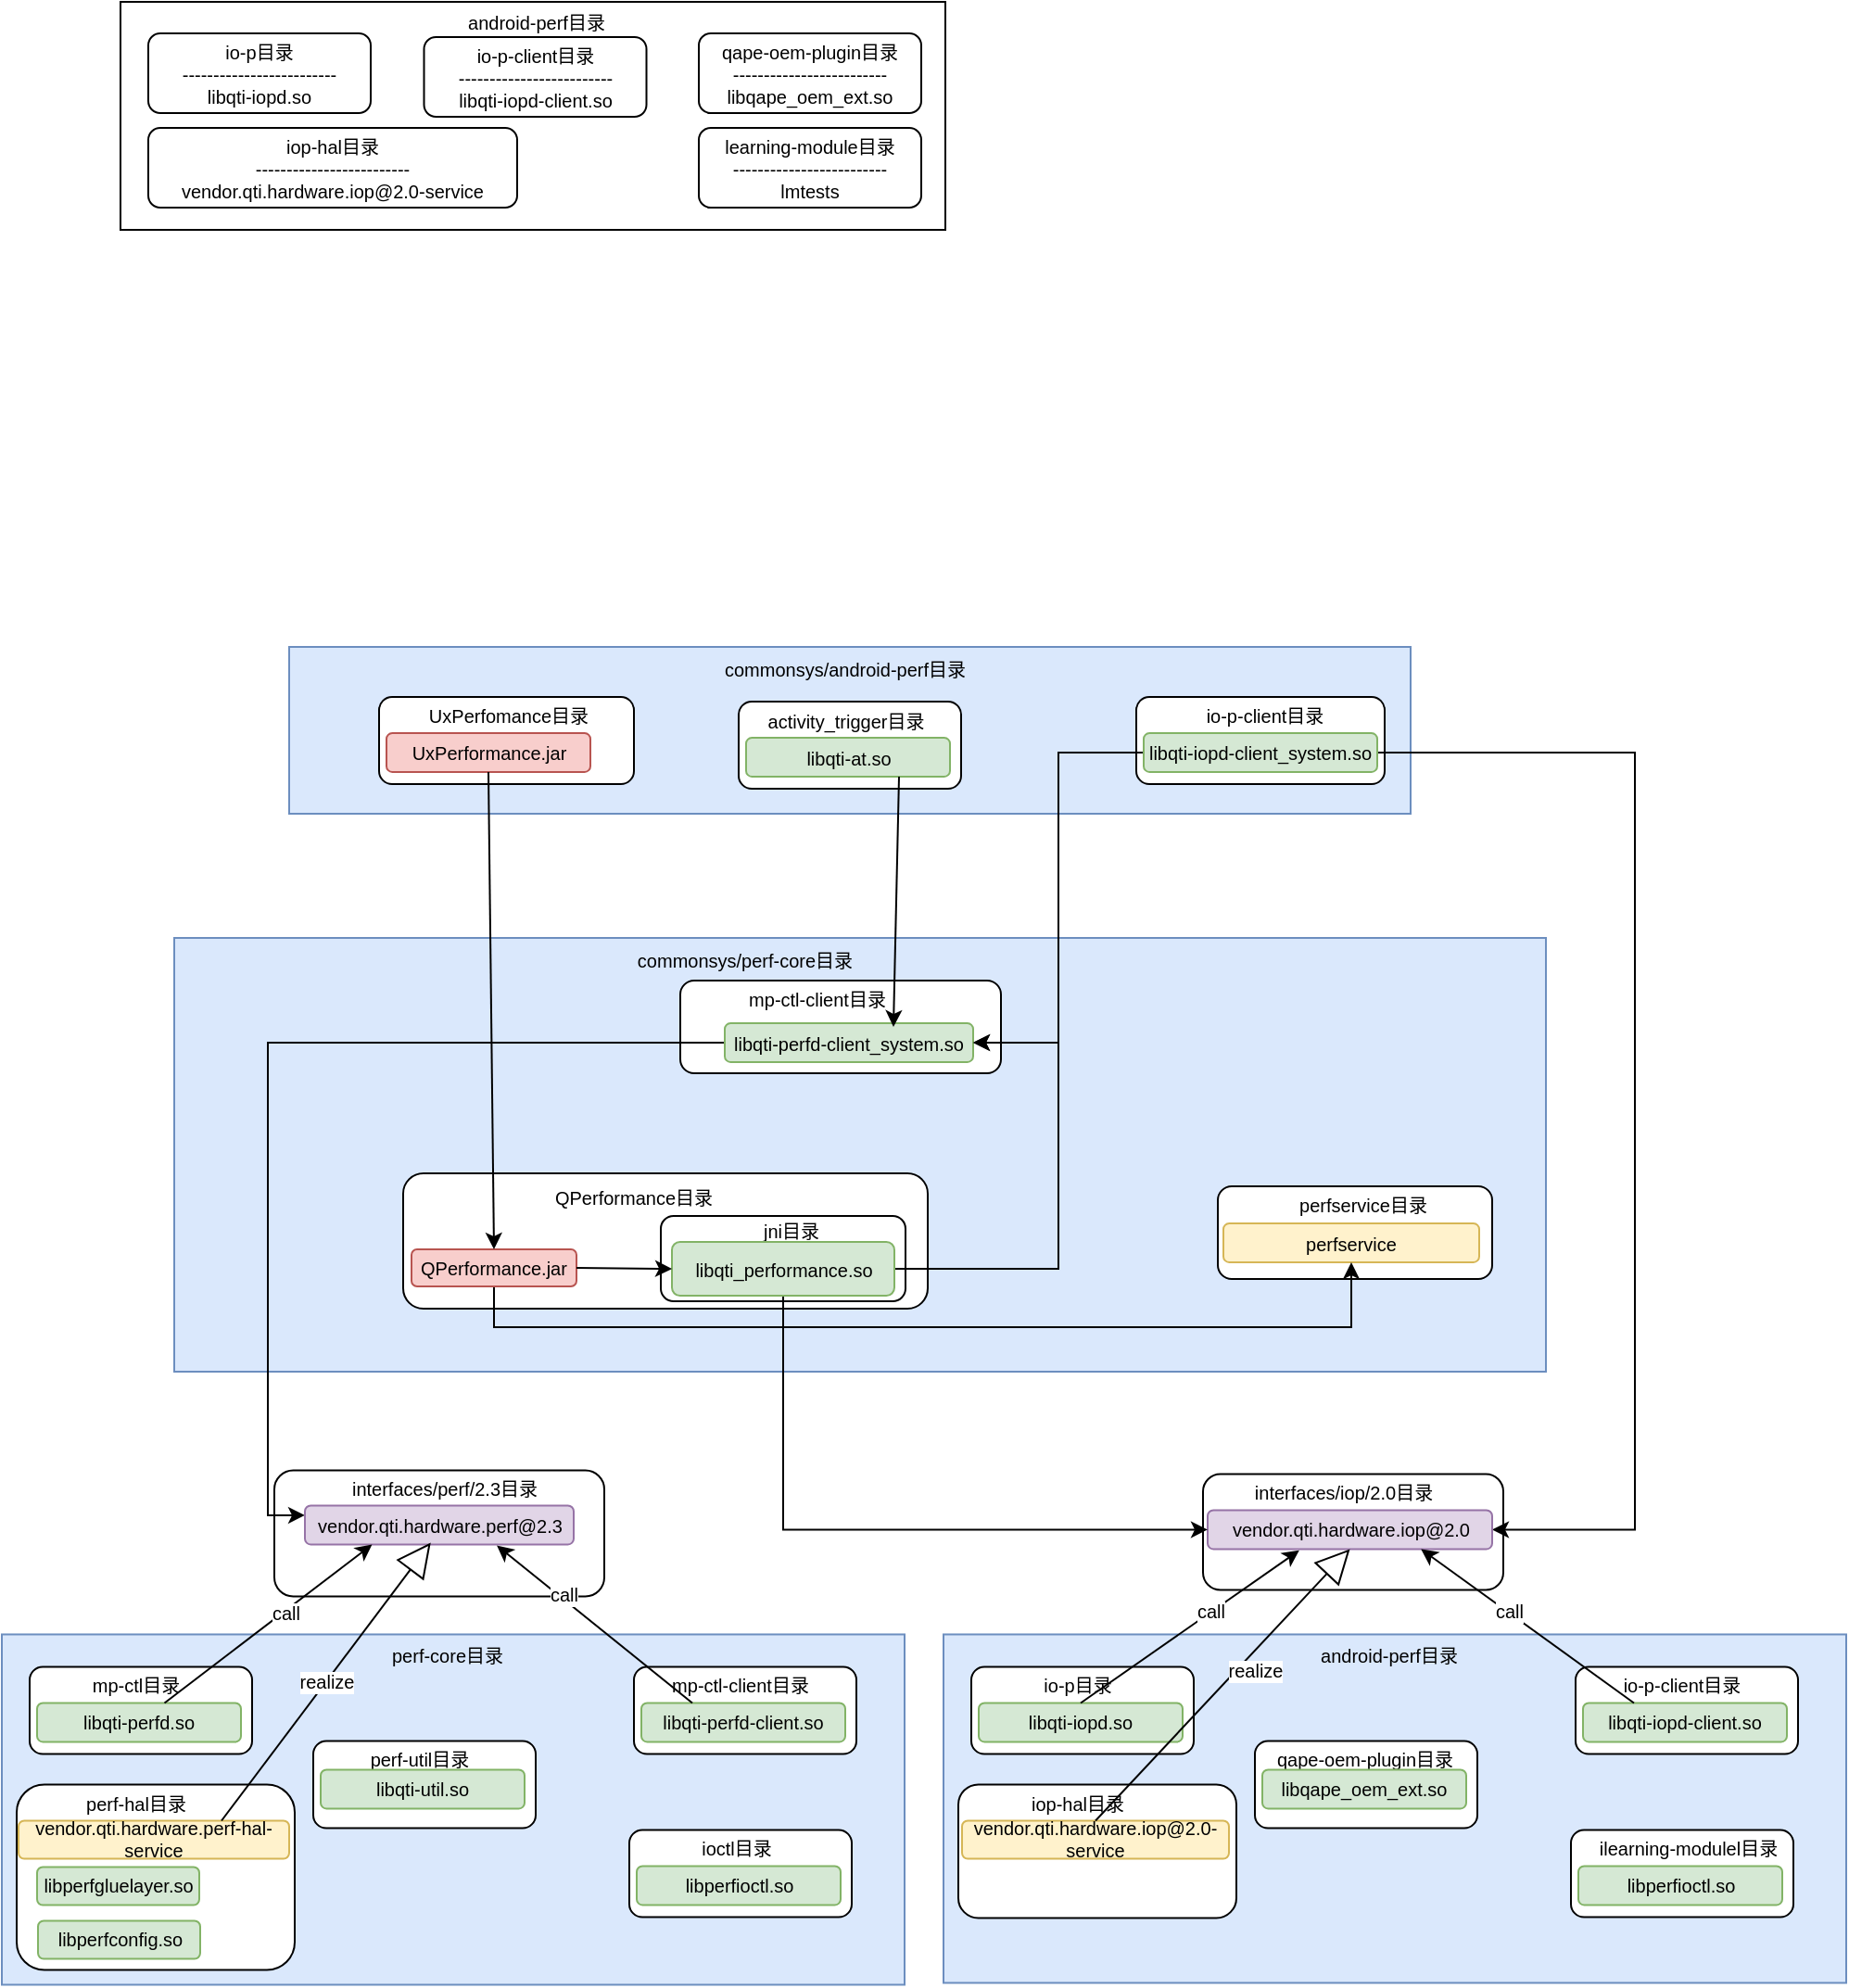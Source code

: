<mxfile version="20.8.20" type="github">
  <diagram name="第 1 页" id="LOrS9Zu_VuIdK76nyXHI">
    <mxGraphModel dx="1290" dy="1707" grid="0" gridSize="10" guides="1" tooltips="1" connect="1" arrows="1" fold="1" page="1" pageScale="1" pageWidth="827" pageHeight="1169" math="0" shadow="0">
      <root>
        <mxCell id="0" />
        <mxCell id="1" parent="0" />
        <mxCell id="BJxtmZE1OANIkkmbHClj-128" value="" style="group" parent="1" vertex="1" connectable="0">
          <mxGeometry x="51" y="-185" width="995" height="908" as="geometry" />
        </mxCell>
        <mxCell id="BJxtmZE1OANIkkmbHClj-96" value="" style="rounded=1;whiteSpace=wrap;html=1;fontSize=10;" parent="BJxtmZE1OANIkkmbHClj-128" vertex="1">
          <mxGeometry x="648" y="794.24" width="162" height="62.5" as="geometry" />
        </mxCell>
        <mxCell id="BJxtmZE1OANIkkmbHClj-71" value="" style="rounded=1;whiteSpace=wrap;html=1;fontSize=10;" parent="BJxtmZE1OANIkkmbHClj-128" vertex="1">
          <mxGeometry x="147" y="792.24" width="178" height="68" as="geometry" />
        </mxCell>
        <mxCell id="BJxtmZE1OANIkkmbHClj-29" value="" style="rounded=0;whiteSpace=wrap;html=1;fontSize=10;fillColor=#dae8fc;strokeColor=#6c8ebf;" parent="BJxtmZE1OANIkkmbHClj-128" vertex="1">
          <mxGeometry x="93" y="505" width="740" height="234" as="geometry" />
        </mxCell>
        <mxCell id="BJxtmZE1OANIkkmbHClj-27" value="" style="rounded=0;whiteSpace=wrap;html=1;fontSize=10;fillColor=#dae8fc;strokeColor=#6c8ebf;" parent="BJxtmZE1OANIkkmbHClj-128" vertex="1">
          <mxGeometry x="155" y="348" width="605" height="90" as="geometry" />
        </mxCell>
        <mxCell id="BJxtmZE1OANIkkmbHClj-19" value="" style="rounded=0;whiteSpace=wrap;html=1;fontSize=10;" parent="BJxtmZE1OANIkkmbHClj-128" vertex="1">
          <mxGeometry x="64" width="445" height="123" as="geometry" />
        </mxCell>
        <mxCell id="BJxtmZE1OANIkkmbHClj-12" value="" style="rounded=0;whiteSpace=wrap;html=1;fontSize=10;fillColor=#dae8fc;strokeColor=#6c8ebf;" parent="BJxtmZE1OANIkkmbHClj-128" vertex="1">
          <mxGeometry y="880.74" width="487" height="189" as="geometry" />
        </mxCell>
        <mxCell id="BJxtmZE1OANIkkmbHClj-13" value="perf-core目录" style="text;html=1;strokeColor=none;fillColor=none;align=center;verticalAlign=middle;whiteSpace=wrap;rounded=0;fontSize=10;" parent="BJxtmZE1OANIkkmbHClj-128" vertex="1">
          <mxGeometry x="202" y="876.74" width="77" height="30" as="geometry" />
        </mxCell>
        <mxCell id="BJxtmZE1OANIkkmbHClj-14" value="&lt;div style=&quot;font-size: 10px;&quot;&gt;io-p目录&lt;/div&gt;&lt;div style=&quot;font-size: 10px;&quot;&gt;-------------------------&lt;br style=&quot;font-size: 10px;&quot;&gt;&lt;/div&gt;libqti-iopd.so" style="rounded=1;whiteSpace=wrap;html=1;fontSize=10;" parent="BJxtmZE1OANIkkmbHClj-128" vertex="1">
          <mxGeometry x="79" y="17" width="120" height="43" as="geometry" />
        </mxCell>
        <mxCell id="BJxtmZE1OANIkkmbHClj-15" value="&lt;div style=&quot;font-size: 10px;&quot;&gt;io-p-client目录&lt;/div&gt;&lt;div style=&quot;font-size: 10px;&quot;&gt;-------------------------&lt;br style=&quot;font-size: 10px;&quot;&gt;&lt;/div&gt;libqti-iopd-client.so" style="rounded=1;whiteSpace=wrap;html=1;fontSize=10;" parent="BJxtmZE1OANIkkmbHClj-128" vertex="1">
          <mxGeometry x="227.75" y="19" width="120" height="43" as="geometry" />
        </mxCell>
        <mxCell id="BJxtmZE1OANIkkmbHClj-16" value="&lt;div style=&quot;font-size: 10px;&quot;&gt;iop-hal目录&lt;/div&gt;&lt;div style=&quot;font-size: 10px;&quot;&gt;-------------------------&lt;br style=&quot;font-size: 10px;&quot;&gt;&lt;/div&gt;vendor.qti.hardware.iop@2.0-service" style="rounded=1;whiteSpace=wrap;html=1;fontSize=10;" parent="BJxtmZE1OANIkkmbHClj-128" vertex="1">
          <mxGeometry x="79" y="68" width="199" height="43" as="geometry" />
        </mxCell>
        <mxCell id="BJxtmZE1OANIkkmbHClj-17" value="&lt;div style=&quot;font-size: 10px;&quot;&gt;learning-module目录&lt;/div&gt;&lt;div style=&quot;font-size: 10px;&quot;&gt;-------------------------&lt;br style=&quot;font-size: 10px;&quot;&gt;&lt;/div&gt;lmtests" style="rounded=1;whiteSpace=wrap;html=1;fontSize=10;" parent="BJxtmZE1OANIkkmbHClj-128" vertex="1">
          <mxGeometry x="376" y="68" width="120" height="43" as="geometry" />
        </mxCell>
        <mxCell id="BJxtmZE1OANIkkmbHClj-18" value="&lt;div style=&quot;font-size: 10px;&quot;&gt;qape-oem-plugin目录&lt;/div&gt;&lt;div style=&quot;font-size: 10px;&quot;&gt;-------------------------&lt;br style=&quot;font-size: 10px;&quot;&gt;&lt;/div&gt;libqape_oem_ext.so" style="rounded=1;whiteSpace=wrap;html=1;fontSize=10;" parent="BJxtmZE1OANIkkmbHClj-128" vertex="1">
          <mxGeometry x="376" y="17" width="120" height="43" as="geometry" />
        </mxCell>
        <mxCell id="BJxtmZE1OANIkkmbHClj-20" value="android-perf目录" style="text;html=1;strokeColor=none;fillColor=none;align=center;verticalAlign=middle;whiteSpace=wrap;rounded=0;fontSize=10;" parent="BJxtmZE1OANIkkmbHClj-128" vertex="1">
          <mxGeometry x="241.5" width="92.5" height="21" as="geometry" />
        </mxCell>
        <mxCell id="BJxtmZE1OANIkkmbHClj-23" value="" style="rounded=1;whiteSpace=wrap;html=1;fontSize=10;" parent="BJxtmZE1OANIkkmbHClj-128" vertex="1">
          <mxGeometry x="397.5" y="377.5" width="120" height="47" as="geometry" />
        </mxCell>
        <mxCell id="BJxtmZE1OANIkkmbHClj-28" value="commonsys/android-perf目录" style="text;html=1;strokeColor=none;fillColor=none;align=center;verticalAlign=middle;whiteSpace=wrap;rounded=0;fontSize=10;" parent="BJxtmZE1OANIkkmbHClj-128" vertex="1">
          <mxGeometry x="371" y="345" width="168" height="30" as="geometry" />
        </mxCell>
        <mxCell id="BJxtmZE1OANIkkmbHClj-30" value="&lt;div style=&quot;font-size: 10px;&quot;&gt;&lt;br style=&quot;font-size: 10px;&quot;&gt;&lt;/div&gt;" style="rounded=1;whiteSpace=wrap;html=1;fontSize=10;" parent="BJxtmZE1OANIkkmbHClj-128" vertex="1">
          <mxGeometry x="366" y="528" width="173" height="50" as="geometry" />
        </mxCell>
        <mxCell id="BJxtmZE1OANIkkmbHClj-31" value="" style="rounded=1;whiteSpace=wrap;html=1;fontSize=10;" parent="BJxtmZE1OANIkkmbHClj-128" vertex="1">
          <mxGeometry x="656" y="639" width="148" height="50" as="geometry" />
        </mxCell>
        <mxCell id="BJxtmZE1OANIkkmbHClj-32" value="" style="rounded=1;whiteSpace=wrap;html=1;fontSize=10;" parent="BJxtmZE1OANIkkmbHClj-128" vertex="1">
          <mxGeometry x="216.5" y="632" width="283" height="73" as="geometry" />
        </mxCell>
        <mxCell id="BJxtmZE1OANIkkmbHClj-33" value="commonsys/perf-core目录" style="text;html=1;strokeColor=none;fillColor=none;align=center;verticalAlign=middle;whiteSpace=wrap;rounded=0;fontSize=10;" parent="BJxtmZE1OANIkkmbHClj-128" vertex="1">
          <mxGeometry x="317" y="502" width="168" height="30" as="geometry" />
        </mxCell>
        <mxCell id="BJxtmZE1OANIkkmbHClj-34" value="&lt;div style=&quot;font-size: 10px;&quot;&gt;QPerformance目录&lt;/div&gt;" style="text;html=1;strokeColor=none;fillColor=none;align=center;verticalAlign=middle;whiteSpace=wrap;rounded=0;fontSize=10;" parent="BJxtmZE1OANIkkmbHClj-128" vertex="1">
          <mxGeometry x="295.5" y="629" width="90" height="32" as="geometry" />
        </mxCell>
        <mxCell id="gRm9niKjADu2uUC6J8cT-8" style="edgeStyle=orthogonalEdgeStyle;rounded=0;orthogonalLoop=1;jettySize=auto;html=1;entryX=0;entryY=0.25;entryDx=0;entryDy=0;" edge="1" parent="BJxtmZE1OANIkkmbHClj-128" source="BJxtmZE1OANIkkmbHClj-37" target="BJxtmZE1OANIkkmbHClj-73">
          <mxGeometry relative="1" as="geometry" />
        </mxCell>
        <mxCell id="BJxtmZE1OANIkkmbHClj-37" value="libqti-perfd-client_system.so" style="rounded=1;whiteSpace=wrap;html=1;fontSize=10;fillColor=#d5e8d4;strokeColor=#82b366;" parent="BJxtmZE1OANIkkmbHClj-128" vertex="1">
          <mxGeometry x="390" y="551" width="134" height="21" as="geometry" />
        </mxCell>
        <mxCell id="BJxtmZE1OANIkkmbHClj-38" value="mp-ctl-client目录" style="text;html=1;strokeColor=none;fillColor=none;align=center;verticalAlign=middle;whiteSpace=wrap;rounded=0;fontSize=10;" parent="BJxtmZE1OANIkkmbHClj-128" vertex="1">
          <mxGeometry x="399" y="523" width="82" height="30" as="geometry" />
        </mxCell>
        <mxCell id="BJxtmZE1OANIkkmbHClj-39" value="perfservice目录" style="text;html=1;strokeColor=none;fillColor=none;align=center;verticalAlign=middle;whiteSpace=wrap;rounded=0;fontSize=10;" parent="BJxtmZE1OANIkkmbHClj-128" vertex="1">
          <mxGeometry x="697" y="634" width="74.5" height="30" as="geometry" />
        </mxCell>
        <mxCell id="BJxtmZE1OANIkkmbHClj-42" value="perfservice" style="rounded=1;whiteSpace=wrap;html=1;fontSize=10;fillColor=#fff2cc;strokeColor=#d6b656;" parent="BJxtmZE1OANIkkmbHClj-128" vertex="1">
          <mxGeometry x="659" y="659" width="138" height="21" as="geometry" />
        </mxCell>
        <mxCell id="BJxtmZE1OANIkkmbHClj-127" style="edgeStyle=orthogonalEdgeStyle;rounded=0;orthogonalLoop=1;jettySize=auto;html=1;entryX=0.5;entryY=1;entryDx=0;entryDy=0;fontSize=10;exitX=0.5;exitY=1;exitDx=0;exitDy=0;" parent="BJxtmZE1OANIkkmbHClj-128" source="BJxtmZE1OANIkkmbHClj-43" target="BJxtmZE1OANIkkmbHClj-42" edge="1">
          <mxGeometry relative="1" as="geometry">
            <Array as="points">
              <mxPoint x="266" y="715" />
              <mxPoint x="728" y="715" />
            </Array>
          </mxGeometry>
        </mxCell>
        <mxCell id="BJxtmZE1OANIkkmbHClj-43" value="QPerformance.jar" style="rounded=1;whiteSpace=wrap;html=1;fontSize=10;fillColor=#f8cecc;strokeColor=#b85450;" parent="BJxtmZE1OANIkkmbHClj-128" vertex="1">
          <mxGeometry x="221" y="673" width="89" height="20" as="geometry" />
        </mxCell>
        <mxCell id="BJxtmZE1OANIkkmbHClj-45" value="&lt;div style=&quot;font-size: 10px;&quot;&gt;activity_trigger目录&lt;/div&gt;" style="text;html=1;strokeColor=none;fillColor=none;align=center;verticalAlign=middle;whiteSpace=wrap;rounded=0;fontSize=10;" parent="BJxtmZE1OANIkkmbHClj-128" vertex="1">
          <mxGeometry x="410.5" y="372.5" width="89" height="30" as="geometry" />
        </mxCell>
        <mxCell id="BJxtmZE1OANIkkmbHClj-47" value="libqti-at.so" style="rounded=1;whiteSpace=wrap;html=1;fontSize=10;fillColor=#d5e8d4;strokeColor=#82b366;" parent="BJxtmZE1OANIkkmbHClj-128" vertex="1">
          <mxGeometry x="401.5" y="397" width="110" height="21" as="geometry" />
        </mxCell>
        <mxCell id="BJxtmZE1OANIkkmbHClj-49" value="" style="rounded=1;whiteSpace=wrap;html=1;fontSize=10;" parent="BJxtmZE1OANIkkmbHClj-128" vertex="1">
          <mxGeometry x="612" y="375" width="134" height="47" as="geometry" />
        </mxCell>
        <mxCell id="BJxtmZE1OANIkkmbHClj-50" value="&lt;div style=&quot;font-size: 10px;&quot;&gt;&lt;div style=&quot;font-size: 10px;&quot;&gt;io-p-client目录&lt;/div&gt;&lt;/div&gt;" style="text;html=1;strokeColor=none;fillColor=none;align=center;verticalAlign=middle;whiteSpace=wrap;rounded=0;fontSize=10;" parent="BJxtmZE1OANIkkmbHClj-128" vertex="1">
          <mxGeometry x="637" y="370" width="89" height="30" as="geometry" />
        </mxCell>
        <mxCell id="gRm9niKjADu2uUC6J8cT-3" style="edgeStyle=orthogonalEdgeStyle;rounded=0;orthogonalLoop=1;jettySize=auto;html=1;entryX=1;entryY=0.5;entryDx=0;entryDy=0;" edge="1" parent="BJxtmZE1OANIkkmbHClj-128" source="BJxtmZE1OANIkkmbHClj-51" target="BJxtmZE1OANIkkmbHClj-98">
          <mxGeometry relative="1" as="geometry">
            <Array as="points">
              <mxPoint x="881" y="405" />
              <mxPoint x="881" y="824" />
            </Array>
          </mxGeometry>
        </mxCell>
        <mxCell id="gRm9niKjADu2uUC6J8cT-6" style="edgeStyle=orthogonalEdgeStyle;rounded=0;orthogonalLoop=1;jettySize=auto;html=1;entryX=1;entryY=0.5;entryDx=0;entryDy=0;" edge="1" parent="BJxtmZE1OANIkkmbHClj-128" source="BJxtmZE1OANIkkmbHClj-51" target="BJxtmZE1OANIkkmbHClj-37">
          <mxGeometry relative="1" as="geometry" />
        </mxCell>
        <mxCell id="BJxtmZE1OANIkkmbHClj-51" value="libqti-iopd-client_system.so" style="rounded=1;whiteSpace=wrap;html=1;fontSize=10;fillColor=#d5e8d4;strokeColor=#82b366;" parent="BJxtmZE1OANIkkmbHClj-128" vertex="1">
          <mxGeometry x="616" y="394.5" width="126" height="21" as="geometry" />
        </mxCell>
        <mxCell id="BJxtmZE1OANIkkmbHClj-52" value="" style="rounded=1;whiteSpace=wrap;html=1;fontSize=10;" parent="BJxtmZE1OANIkkmbHClj-128" vertex="1">
          <mxGeometry x="203.5" y="375" width="137.5" height="47" as="geometry" />
        </mxCell>
        <mxCell id="BJxtmZE1OANIkkmbHClj-53" value="&lt;div style=&quot;font-size: 10px;&quot;&gt;&lt;div style=&quot;font-size: 10px;&quot;&gt;UxPerfomance目录&lt;/div&gt;&lt;/div&gt;" style="text;html=1;strokeColor=none;fillColor=none;align=center;verticalAlign=middle;whiteSpace=wrap;rounded=0;fontSize=10;" parent="BJxtmZE1OANIkkmbHClj-128" vertex="1">
          <mxGeometry x="216.5" y="370" width="112.5" height="30" as="geometry" />
        </mxCell>
        <mxCell id="BJxtmZE1OANIkkmbHClj-54" value="UxPerformance.jar" style="rounded=1;whiteSpace=wrap;html=1;fontSize=10;fillColor=#f8cecc;strokeColor=#b85450;" parent="BJxtmZE1OANIkkmbHClj-128" vertex="1">
          <mxGeometry x="207.5" y="394.5" width="110" height="21" as="geometry" />
        </mxCell>
        <mxCell id="BJxtmZE1OANIkkmbHClj-55" value="" style="rounded=1;whiteSpace=wrap;html=1;fontSize=10;" parent="BJxtmZE1OANIkkmbHClj-128" vertex="1">
          <mxGeometry x="15" y="898.24" width="120" height="47" as="geometry" />
        </mxCell>
        <mxCell id="BJxtmZE1OANIkkmbHClj-56" value="&lt;div style=&quot;font-size: 10px;&quot;&gt;&lt;div style=&quot;font-size: 10px;&quot;&gt;mp-ctl目录&lt;/div&gt;&lt;/div&gt;" style="text;html=1;strokeColor=none;fillColor=none;align=center;verticalAlign=middle;whiteSpace=wrap;rounded=0;fontSize=10;" parent="BJxtmZE1OANIkkmbHClj-128" vertex="1">
          <mxGeometry x="28" y="893.24" width="89" height="30" as="geometry" />
        </mxCell>
        <mxCell id="BJxtmZE1OANIkkmbHClj-57" value="&lt;div style=&quot;font-size: 10px;&quot;&gt;libqti-perfd.so&lt;/div&gt;" style="rounded=1;whiteSpace=wrap;html=1;fontSize=10;fillColor=#d5e8d4;strokeColor=#82b366;" parent="BJxtmZE1OANIkkmbHClj-128" vertex="1">
          <mxGeometry x="19" y="917.74" width="110" height="21" as="geometry" />
        </mxCell>
        <mxCell id="BJxtmZE1OANIkkmbHClj-58" value="" style="rounded=1;whiteSpace=wrap;html=1;fontSize=10;" parent="BJxtmZE1OANIkkmbHClj-128" vertex="1">
          <mxGeometry x="338.5" y="986.24" width="120" height="47" as="geometry" />
        </mxCell>
        <mxCell id="BJxtmZE1OANIkkmbHClj-59" value="&lt;div style=&quot;font-size: 10px;&quot;&gt;&lt;div style=&quot;font-size: 10px;&quot;&gt;ioctl目录&lt;/div&gt;&lt;/div&gt;" style="text;html=1;strokeColor=none;fillColor=none;align=center;verticalAlign=middle;whiteSpace=wrap;rounded=0;fontSize=10;" parent="BJxtmZE1OANIkkmbHClj-128" vertex="1">
          <mxGeometry x="351.5" y="981.24" width="89" height="30" as="geometry" />
        </mxCell>
        <mxCell id="BJxtmZE1OANIkkmbHClj-60" value="libperfioctl.so" style="rounded=1;whiteSpace=wrap;html=1;fontSize=10;fillColor=#d5e8d4;strokeColor=#82b366;" parent="BJxtmZE1OANIkkmbHClj-128" vertex="1">
          <mxGeometry x="342.5" y="1005.74" width="110" height="21" as="geometry" />
        </mxCell>
        <mxCell id="BJxtmZE1OANIkkmbHClj-61" value="" style="rounded=1;whiteSpace=wrap;html=1;fontSize=10;" parent="BJxtmZE1OANIkkmbHClj-128" vertex="1">
          <mxGeometry x="8" y="961.74" width="150" height="100" as="geometry" />
        </mxCell>
        <mxCell id="BJxtmZE1OANIkkmbHClj-62" value="&lt;div style=&quot;font-size: 10px;&quot;&gt;perf-hal目录&lt;/div&gt;" style="text;html=1;strokeColor=none;fillColor=none;align=center;verticalAlign=middle;whiteSpace=wrap;rounded=0;fontSize=10;" parent="BJxtmZE1OANIkkmbHClj-128" vertex="1">
          <mxGeometry x="28" y="956.74" width="89" height="30" as="geometry" />
        </mxCell>
        <mxCell id="BJxtmZE1OANIkkmbHClj-63" value="&lt;div style=&quot;font-size: 10px;&quot;&gt;libperfgluelayer.so&lt;/div&gt;" style="rounded=1;whiteSpace=wrap;html=1;fontSize=10;fillColor=#d5e8d4;strokeColor=#82b366;" parent="BJxtmZE1OANIkkmbHClj-128" vertex="1">
          <mxGeometry x="19" y="1006.24" width="87.5" height="20.5" as="geometry" />
        </mxCell>
        <mxCell id="BJxtmZE1OANIkkmbHClj-64" value="" style="rounded=1;whiteSpace=wrap;html=1;fontSize=10;" parent="BJxtmZE1OANIkkmbHClj-128" vertex="1">
          <mxGeometry x="168" y="938.24" width="120" height="47" as="geometry" />
        </mxCell>
        <mxCell id="BJxtmZE1OANIkkmbHClj-65" value="&lt;div style=&quot;font-size: 10px;&quot;&gt;perf-util目录&lt;/div&gt;" style="text;html=1;strokeColor=none;fillColor=none;align=center;verticalAlign=middle;whiteSpace=wrap;rounded=0;fontSize=10;" parent="BJxtmZE1OANIkkmbHClj-128" vertex="1">
          <mxGeometry x="181" y="933.24" width="89" height="30" as="geometry" />
        </mxCell>
        <mxCell id="BJxtmZE1OANIkkmbHClj-66" value="libqti-util.so" style="rounded=1;whiteSpace=wrap;html=1;fontSize=10;fillColor=#d5e8d4;strokeColor=#82b366;" parent="BJxtmZE1OANIkkmbHClj-128" vertex="1">
          <mxGeometry x="172" y="953.74" width="110" height="21" as="geometry" />
        </mxCell>
        <mxCell id="BJxtmZE1OANIkkmbHClj-67" value="" style="rounded=1;whiteSpace=wrap;html=1;fontSize=10;" parent="BJxtmZE1OANIkkmbHClj-128" vertex="1">
          <mxGeometry x="341" y="898.24" width="120" height="47" as="geometry" />
        </mxCell>
        <mxCell id="BJxtmZE1OANIkkmbHClj-68" value="&lt;div style=&quot;font-size: 10px;&quot;&gt;mp-ctl-client目录&lt;/div&gt;" style="text;html=1;strokeColor=none;fillColor=none;align=center;verticalAlign=middle;whiteSpace=wrap;rounded=0;fontSize=10;" parent="BJxtmZE1OANIkkmbHClj-128" vertex="1">
          <mxGeometry x="354" y="893.24" width="89" height="30" as="geometry" />
        </mxCell>
        <mxCell id="BJxtmZE1OANIkkmbHClj-69" value="&lt;div style=&quot;font-size: 10px;&quot;&gt;libqti-perfd-client.so&lt;/div&gt;" style="rounded=1;whiteSpace=wrap;html=1;fontSize=10;fillColor=#d5e8d4;strokeColor=#82b366;" parent="BJxtmZE1OANIkkmbHClj-128" vertex="1">
          <mxGeometry x="345" y="917.74" width="110" height="21" as="geometry" />
        </mxCell>
        <mxCell id="BJxtmZE1OANIkkmbHClj-70" value="libperfconfig.so" style="rounded=1;whiteSpace=wrap;html=1;fontSize=10;fillColor=#d5e8d4;strokeColor=#82b366;" parent="BJxtmZE1OANIkkmbHClj-128" vertex="1">
          <mxGeometry x="19.5" y="1035.24" width="87.5" height="20.5" as="geometry" />
        </mxCell>
        <mxCell id="BJxtmZE1OANIkkmbHClj-72" value="&lt;div style=&quot;font-size: 10px;&quot;&gt;interfaces/perf/2.3目录&lt;/div&gt;" style="text;html=1;strokeColor=none;fillColor=none;align=center;verticalAlign=middle;whiteSpace=wrap;rounded=0;fontSize=10;" parent="BJxtmZE1OANIkkmbHClj-128" vertex="1">
          <mxGeometry x="174" y="786.74" width="130" height="30" as="geometry" />
        </mxCell>
        <mxCell id="BJxtmZE1OANIkkmbHClj-73" value="vendor.qti.hardware.perf@2.3" style="rounded=1;whiteSpace=wrap;html=1;fontSize=10;fillColor=#e1d5e7;strokeColor=#9673a6;" parent="BJxtmZE1OANIkkmbHClj-128" vertex="1">
          <mxGeometry x="163.5" y="811.24" width="145" height="21" as="geometry" />
        </mxCell>
        <mxCell id="BJxtmZE1OANIkkmbHClj-74" value="" style="endArrow=classic;html=1;rounded=0;fontSize=10;entryX=0.25;entryY=1;entryDx=0;entryDy=0;" parent="BJxtmZE1OANIkkmbHClj-128" source="BJxtmZE1OANIkkmbHClj-57" target="BJxtmZE1OANIkkmbHClj-73" edge="1">
          <mxGeometry width="50" height="50" relative="1" as="geometry">
            <mxPoint x="40" y="840.74" as="sourcePoint" />
            <mxPoint x="90" y="790.74" as="targetPoint" />
          </mxGeometry>
        </mxCell>
        <mxCell id="BJxtmZE1OANIkkmbHClj-126" value="call" style="edgeLabel;html=1;align=center;verticalAlign=middle;resizable=0;points=[];fontSize=10;" parent="BJxtmZE1OANIkkmbHClj-74" vertex="1" connectable="0">
          <mxGeometry x="0.158" y="-1" relative="1" as="geometry">
            <mxPoint as="offset" />
          </mxGeometry>
        </mxCell>
        <mxCell id="BJxtmZE1OANIkkmbHClj-77" value="" style="endArrow=classic;html=1;rounded=0;fontSize=10;exitX=0.25;exitY=0;exitDx=0;exitDy=0;entryX=0.714;entryY=1.024;entryDx=0;entryDy=0;entryPerimeter=0;" parent="BJxtmZE1OANIkkmbHClj-128" source="BJxtmZE1OANIkkmbHClj-69" target="BJxtmZE1OANIkkmbHClj-73" edge="1">
          <mxGeometry width="50" height="50" relative="1" as="geometry">
            <mxPoint x="531" y="849.74" as="sourcePoint" />
            <mxPoint x="581" y="799.74" as="targetPoint" />
          </mxGeometry>
        </mxCell>
        <mxCell id="BJxtmZE1OANIkkmbHClj-125" value="call" style="edgeLabel;html=1;align=center;verticalAlign=middle;resizable=0;points=[];fontSize=10;" parent="BJxtmZE1OANIkkmbHClj-77" vertex="1" connectable="0">
          <mxGeometry x="0.346" y="-2" relative="1" as="geometry">
            <mxPoint as="offset" />
          </mxGeometry>
        </mxCell>
        <mxCell id="BJxtmZE1OANIkkmbHClj-78" value="" style="rounded=0;whiteSpace=wrap;html=1;fontSize=10;fillColor=#dae8fc;strokeColor=#6c8ebf;" parent="BJxtmZE1OANIkkmbHClj-128" vertex="1">
          <mxGeometry x="508" y="880.74" width="487" height="188" as="geometry" />
        </mxCell>
        <mxCell id="BJxtmZE1OANIkkmbHClj-79" value="android-perf目录" style="text;html=1;strokeColor=none;fillColor=none;align=center;verticalAlign=middle;whiteSpace=wrap;rounded=0;fontSize=10;" parent="BJxtmZE1OANIkkmbHClj-128" vertex="1">
          <mxGeometry x="710" y="876.74" width="77" height="30" as="geometry" />
        </mxCell>
        <mxCell id="BJxtmZE1OANIkkmbHClj-80" value="" style="rounded=1;whiteSpace=wrap;html=1;fontSize=10;" parent="BJxtmZE1OANIkkmbHClj-128" vertex="1">
          <mxGeometry x="523" y="898.24" width="120" height="47" as="geometry" />
        </mxCell>
        <mxCell id="BJxtmZE1OANIkkmbHClj-81" value="&lt;div style=&quot;font-size: 10px;&quot;&gt;&lt;div style=&quot;font-size: 10px;&quot;&gt;io-p目录&lt;/div&gt;&lt;/div&gt;" style="text;html=1;strokeColor=none;fillColor=none;align=center;verticalAlign=middle;whiteSpace=wrap;rounded=0;fontSize=10;" parent="BJxtmZE1OANIkkmbHClj-128" vertex="1">
          <mxGeometry x="536" y="893.24" width="89" height="30" as="geometry" />
        </mxCell>
        <mxCell id="BJxtmZE1OANIkkmbHClj-82" value="libqti-iopd.so" style="rounded=1;whiteSpace=wrap;html=1;fontSize=10;fillColor=#d5e8d4;strokeColor=#82b366;" parent="BJxtmZE1OANIkkmbHClj-128" vertex="1">
          <mxGeometry x="527" y="917.74" width="110" height="21" as="geometry" />
        </mxCell>
        <mxCell id="BJxtmZE1OANIkkmbHClj-83" value="" style="rounded=1;whiteSpace=wrap;html=1;fontSize=10;" parent="BJxtmZE1OANIkkmbHClj-128" vertex="1">
          <mxGeometry x="846.5" y="986.24" width="120" height="47" as="geometry" />
        </mxCell>
        <mxCell id="BJxtmZE1OANIkkmbHClj-84" value="&lt;div style=&quot;font-size: 10px;&quot;&gt;&lt;div style=&quot;font-size: 10px;&quot;&gt;ilearning-modulel目录&lt;/div&gt;&lt;/div&gt;" style="text;html=1;strokeColor=none;fillColor=none;align=center;verticalAlign=middle;whiteSpace=wrap;rounded=0;fontSize=10;" parent="BJxtmZE1OANIkkmbHClj-128" vertex="1">
          <mxGeometry x="859.5" y="981.24" width="99.5" height="30" as="geometry" />
        </mxCell>
        <mxCell id="BJxtmZE1OANIkkmbHClj-85" value="libperfioctl.so" style="rounded=1;whiteSpace=wrap;html=1;fontSize=10;fillColor=#d5e8d4;strokeColor=#82b366;" parent="BJxtmZE1OANIkkmbHClj-128" vertex="1">
          <mxGeometry x="850.5" y="1005.74" width="110" height="21" as="geometry" />
        </mxCell>
        <mxCell id="BJxtmZE1OANIkkmbHClj-86" value="" style="rounded=1;whiteSpace=wrap;html=1;fontSize=10;" parent="BJxtmZE1OANIkkmbHClj-128" vertex="1">
          <mxGeometry x="516" y="961.74" width="150" height="72" as="geometry" />
        </mxCell>
        <mxCell id="BJxtmZE1OANIkkmbHClj-87" value="&lt;div style=&quot;font-size: 10px;&quot;&gt;iop-hal目录&lt;/div&gt;" style="text;html=1;strokeColor=none;fillColor=none;align=center;verticalAlign=middle;whiteSpace=wrap;rounded=0;fontSize=10;" parent="BJxtmZE1OANIkkmbHClj-128" vertex="1">
          <mxGeometry x="536" y="956.74" width="89" height="30" as="geometry" />
        </mxCell>
        <mxCell id="BJxtmZE1OANIkkmbHClj-88" value="vendor.qti.hardware.iop@2.0-service" style="rounded=1;whiteSpace=wrap;html=1;fontSize=10;fillColor=#fff2cc;strokeColor=#d6b656;" parent="BJxtmZE1OANIkkmbHClj-128" vertex="1">
          <mxGeometry x="518" y="981.24" width="144" height="20.5" as="geometry" />
        </mxCell>
        <mxCell id="BJxtmZE1OANIkkmbHClj-89" value="" style="rounded=1;whiteSpace=wrap;html=1;fontSize=10;" parent="BJxtmZE1OANIkkmbHClj-128" vertex="1">
          <mxGeometry x="676" y="938.24" width="120" height="47" as="geometry" />
        </mxCell>
        <mxCell id="BJxtmZE1OANIkkmbHClj-90" value="&lt;div style=&quot;font-size: 10px;&quot;&gt;qape-oem-plugin目录&lt;/div&gt;" style="text;html=1;strokeColor=none;fillColor=none;align=center;verticalAlign=middle;whiteSpace=wrap;rounded=0;fontSize=10;" parent="BJxtmZE1OANIkkmbHClj-128" vertex="1">
          <mxGeometry x="684" y="933.24" width="103" height="30" as="geometry" />
        </mxCell>
        <mxCell id="BJxtmZE1OANIkkmbHClj-91" value="libqape_oem_ext.so" style="rounded=1;whiteSpace=wrap;html=1;fontSize=10;fillColor=#d5e8d4;strokeColor=#82b366;" parent="BJxtmZE1OANIkkmbHClj-128" vertex="1">
          <mxGeometry x="680" y="953.74" width="110" height="21" as="geometry" />
        </mxCell>
        <mxCell id="BJxtmZE1OANIkkmbHClj-92" value="" style="rounded=1;whiteSpace=wrap;html=1;fontSize=10;" parent="BJxtmZE1OANIkkmbHClj-128" vertex="1">
          <mxGeometry x="849" y="898.24" width="120" height="47" as="geometry" />
        </mxCell>
        <mxCell id="BJxtmZE1OANIkkmbHClj-93" value="&lt;div style=&quot;font-size: 10px;&quot;&gt;io-p-client目录&lt;/div&gt;" style="text;html=1;strokeColor=none;fillColor=none;align=center;verticalAlign=middle;whiteSpace=wrap;rounded=0;fontSize=10;" parent="BJxtmZE1OANIkkmbHClj-128" vertex="1">
          <mxGeometry x="862" y="893.24" width="89" height="30" as="geometry" />
        </mxCell>
        <mxCell id="BJxtmZE1OANIkkmbHClj-94" value="libqti-iopd-client.so" style="rounded=1;whiteSpace=wrap;html=1;fontSize=10;fillColor=#d5e8d4;strokeColor=#82b366;" parent="BJxtmZE1OANIkkmbHClj-128" vertex="1">
          <mxGeometry x="853" y="917.74" width="110" height="21" as="geometry" />
        </mxCell>
        <mxCell id="BJxtmZE1OANIkkmbHClj-97" value="&lt;div style=&quot;font-size: 10px;&quot;&gt;interfaces/iop/2.0目录&lt;/div&gt;" style="text;html=1;strokeColor=none;fillColor=none;align=center;verticalAlign=middle;whiteSpace=wrap;rounded=0;fontSize=10;" parent="BJxtmZE1OANIkkmbHClj-128" vertex="1">
          <mxGeometry x="661" y="789.24" width="126" height="30" as="geometry" />
        </mxCell>
        <mxCell id="BJxtmZE1OANIkkmbHClj-98" value="vendor.qti.hardware.iop@2.0" style="rounded=1;whiteSpace=wrap;html=1;fontSize=10;fillColor=#e1d5e7;strokeColor=#9673a6;" parent="BJxtmZE1OANIkkmbHClj-128" vertex="1">
          <mxGeometry x="650.5" y="813.74" width="153.5" height="21" as="geometry" />
        </mxCell>
        <mxCell id="BJxtmZE1OANIkkmbHClj-99" value="" style="endArrow=classic;html=1;rounded=0;fontSize=10;exitX=0.5;exitY=0;exitDx=0;exitDy=0;entryX=0.322;entryY=1.032;entryDx=0;entryDy=0;entryPerimeter=0;" parent="BJxtmZE1OANIkkmbHClj-128" source="BJxtmZE1OANIkkmbHClj-82" target="BJxtmZE1OANIkkmbHClj-98" edge="1">
          <mxGeometry width="50" height="50" relative="1" as="geometry">
            <mxPoint x="542" y="831.74" as="sourcePoint" />
            <mxPoint x="592" y="781.74" as="targetPoint" />
          </mxGeometry>
        </mxCell>
        <mxCell id="BJxtmZE1OANIkkmbHClj-124" value="call" style="edgeLabel;html=1;align=center;verticalAlign=middle;resizable=0;points=[];fontSize=10;" parent="BJxtmZE1OANIkkmbHClj-99" vertex="1" connectable="0">
          <mxGeometry x="0.187" y="1" relative="1" as="geometry">
            <mxPoint as="offset" />
          </mxGeometry>
        </mxCell>
        <mxCell id="BJxtmZE1OANIkkmbHClj-100" value="" style="endArrow=classic;html=1;rounded=0;fontSize=10;exitX=0.25;exitY=0;exitDx=0;exitDy=0;entryX=0.75;entryY=1;entryDx=0;entryDy=0;" parent="BJxtmZE1OANIkkmbHClj-128" source="BJxtmZE1OANIkkmbHClj-94" target="BJxtmZE1OANIkkmbHClj-98" edge="1">
          <mxGeometry width="50" height="50" relative="1" as="geometry">
            <mxPoint x="949" y="835.74" as="sourcePoint" />
            <mxPoint x="999" y="785.74" as="targetPoint" />
          </mxGeometry>
        </mxCell>
        <mxCell id="BJxtmZE1OANIkkmbHClj-123" value="call" style="edgeLabel;html=1;align=center;verticalAlign=middle;resizable=0;points=[];fontSize=10;" parent="BJxtmZE1OANIkkmbHClj-100" vertex="1" connectable="0">
          <mxGeometry x="0.195" y="-1" relative="1" as="geometry">
            <mxPoint as="offset" />
          </mxGeometry>
        </mxCell>
        <mxCell id="BJxtmZE1OANIkkmbHClj-102" value="vendor.qti.hardware.perf-hal-service" style="rounded=1;whiteSpace=wrap;html=1;fontSize=10;fillColor=#fff2cc;strokeColor=#d6b656;" parent="BJxtmZE1OANIkkmbHClj-128" vertex="1">
          <mxGeometry x="9" y="981.24" width="146" height="20.5" as="geometry" />
        </mxCell>
        <mxCell id="BJxtmZE1OANIkkmbHClj-103" value="realize" style="endArrow=block;endSize=16;endFill=0;html=1;rounded=0;fontSize=10;exitX=0.5;exitY=0;exitDx=0;exitDy=0;entryX=0.5;entryY=1;entryDx=0;entryDy=0;" parent="BJxtmZE1OANIkkmbHClj-128" source="BJxtmZE1OANIkkmbHClj-88" target="BJxtmZE1OANIkkmbHClj-98" edge="1">
          <mxGeometry x="0.181" y="-7" width="160" relative="1" as="geometry">
            <mxPoint x="551" y="1113.74" as="sourcePoint" />
            <mxPoint x="711" y="1113.74" as="targetPoint" />
            <mxPoint as="offset" />
          </mxGeometry>
        </mxCell>
        <mxCell id="BJxtmZE1OANIkkmbHClj-104" value="realize" style="endArrow=block;endSize=16;endFill=0;html=1;rounded=0;fontSize=10;exitX=0.75;exitY=0;exitDx=0;exitDy=0;entryX=0.468;entryY=0.952;entryDx=0;entryDy=0;entryPerimeter=0;" parent="BJxtmZE1OANIkkmbHClj-128" source="BJxtmZE1OANIkkmbHClj-102" target="BJxtmZE1OANIkkmbHClj-73" edge="1">
          <mxGeometry width="160" relative="1" as="geometry">
            <mxPoint x="142" y="1136.74" as="sourcePoint" />
            <mxPoint x="302" y="1136.74" as="targetPoint" />
          </mxGeometry>
        </mxCell>
        <mxCell id="BJxtmZE1OANIkkmbHClj-106" value="" style="endArrow=classic;html=1;rounded=0;fontSize=10;exitX=0.75;exitY=1;exitDx=0;exitDy=0;entryX=1;entryY=1;entryDx=0;entryDy=0;" parent="BJxtmZE1OANIkkmbHClj-128" source="BJxtmZE1OANIkkmbHClj-47" target="BJxtmZE1OANIkkmbHClj-38" edge="1">
          <mxGeometry width="50" height="50" relative="1" as="geometry">
            <mxPoint x="372" y="393" as="sourcePoint" />
            <mxPoint x="422" y="343" as="targetPoint" />
          </mxGeometry>
        </mxCell>
        <mxCell id="BJxtmZE1OANIkkmbHClj-109" value="" style="endArrow=classic;html=1;rounded=0;fontSize=10;exitX=0.5;exitY=1;exitDx=0;exitDy=0;entryX=0.5;entryY=0;entryDx=0;entryDy=0;" parent="BJxtmZE1OANIkkmbHClj-128" source="BJxtmZE1OANIkkmbHClj-54" target="BJxtmZE1OANIkkmbHClj-43" edge="1">
          <mxGeometry width="50" height="50" relative="1" as="geometry">
            <mxPoint x="816" y="473" as="sourcePoint" />
            <mxPoint x="866" y="423" as="targetPoint" />
          </mxGeometry>
        </mxCell>
        <mxCell id="BJxtmZE1OANIkkmbHClj-111" value="" style="rounded=1;whiteSpace=wrap;html=1;fontSize=10;" parent="BJxtmZE1OANIkkmbHClj-128" vertex="1">
          <mxGeometry x="355.5" y="655" width="132" height="46" as="geometry" />
        </mxCell>
        <mxCell id="BJxtmZE1OANIkkmbHClj-113" value="jni目录" style="text;html=1;strokeColor=none;fillColor=none;align=center;verticalAlign=middle;whiteSpace=wrap;rounded=0;fontSize=10;" parent="BJxtmZE1OANIkkmbHClj-128" vertex="1">
          <mxGeometry x="396.0" y="654" width="60" height="18" as="geometry" />
        </mxCell>
        <mxCell id="BJxtmZE1OANIkkmbHClj-119" style="edgeStyle=orthogonalEdgeStyle;rounded=0;orthogonalLoop=1;jettySize=auto;html=1;fontSize=10;entryX=1;entryY=0.5;entryDx=0;entryDy=0;" parent="BJxtmZE1OANIkkmbHClj-128" source="BJxtmZE1OANIkkmbHClj-115" target="BJxtmZE1OANIkkmbHClj-37" edge="1">
          <mxGeometry relative="1" as="geometry">
            <Array as="points">
              <mxPoint x="570" y="684" />
              <mxPoint x="570" y="562" />
            </Array>
          </mxGeometry>
        </mxCell>
        <mxCell id="gRm9niKjADu2uUC6J8cT-5" style="edgeStyle=orthogonalEdgeStyle;rounded=0;orthogonalLoop=1;jettySize=auto;html=1;entryX=0;entryY=0.5;entryDx=0;entryDy=0;" edge="1" parent="BJxtmZE1OANIkkmbHClj-128" source="BJxtmZE1OANIkkmbHClj-115" target="BJxtmZE1OANIkkmbHClj-98">
          <mxGeometry relative="1" as="geometry">
            <Array as="points">
              <mxPoint x="422" y="824" />
            </Array>
          </mxGeometry>
        </mxCell>
        <mxCell id="BJxtmZE1OANIkkmbHClj-115" value="libqti_performance.so" style="rounded=1;whiteSpace=wrap;html=1;fontSize=10;fillColor=#d5e8d4;strokeColor=#82b366;" parent="BJxtmZE1OANIkkmbHClj-128" vertex="1">
          <mxGeometry x="361.5" y="669" width="120" height="29" as="geometry" />
        </mxCell>
        <mxCell id="BJxtmZE1OANIkkmbHClj-117" value="" style="endArrow=classic;html=1;rounded=0;fontSize=10;exitX=1;exitY=0.5;exitDx=0;exitDy=0;entryX=0;entryY=0.5;entryDx=0;entryDy=0;" parent="BJxtmZE1OANIkkmbHClj-128" source="BJxtmZE1OANIkkmbHClj-43" target="BJxtmZE1OANIkkmbHClj-115" edge="1">
          <mxGeometry width="50" height="50" relative="1" as="geometry">
            <mxPoint x="-140.5" y="589" as="sourcePoint" />
            <mxPoint x="-90.5" y="539" as="targetPoint" />
          </mxGeometry>
        </mxCell>
      </root>
    </mxGraphModel>
  </diagram>
</mxfile>

